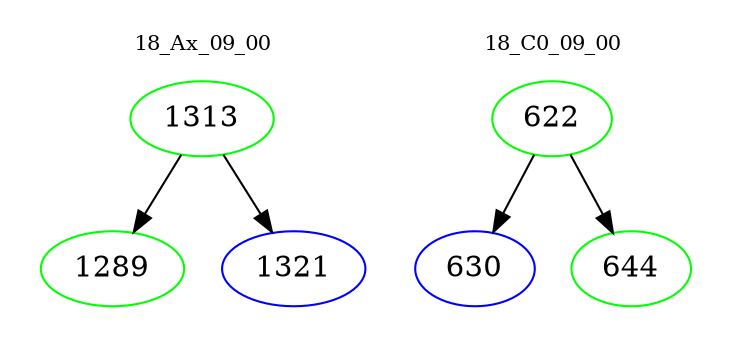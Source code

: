 digraph{
subgraph cluster_0 {
color = white
label = "18_Ax_09_00";
fontsize=10;
T0_1313 [label="1313", color="green"]
T0_1313 -> T0_1289 [color="black"]
T0_1289 [label="1289", color="green"]
T0_1313 -> T0_1321 [color="black"]
T0_1321 [label="1321", color="blue"]
}
subgraph cluster_1 {
color = white
label = "18_C0_09_00";
fontsize=10;
T1_622 [label="622", color="green"]
T1_622 -> T1_630 [color="black"]
T1_630 [label="630", color="blue"]
T1_622 -> T1_644 [color="black"]
T1_644 [label="644", color="green"]
}
}
